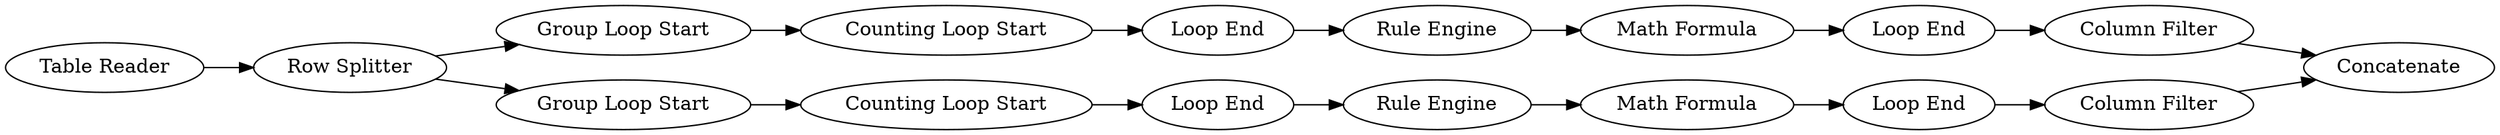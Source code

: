 digraph {
	16 -> 11
	12 -> 13
	7 -> 8
	4 -> 5
	1 -> 2
	8 -> 9
	15 -> 16
	3 -> 4
	13 -> 17
	2 -> 14
	14 -> 15
	11 -> 12
	9 -> 10
	17 -> 18
	2 -> 3
	10 -> 18
	5 -> 7
	5 [label="Loop End"]
	16 [label="Loop End"]
	13 [label="Loop End"]
	1 [label="Table Reader"]
	7 [label="Rule Engine"]
	12 [label="Math Formula"]
	9 [label="Loop End"]
	11 [label="Rule Engine"]
	4 [label="Counting Loop Start"]
	18 [label=Concatenate]
	8 [label="Math Formula"]
	15 [label="Counting Loop Start"]
	14 [label="Group Loop Start"]
	17 [label="Column Filter"]
	3 [label="Group Loop Start"]
	2 [label="Row Splitter"]
	10 [label="Column Filter"]
	rankdir=LR
}
